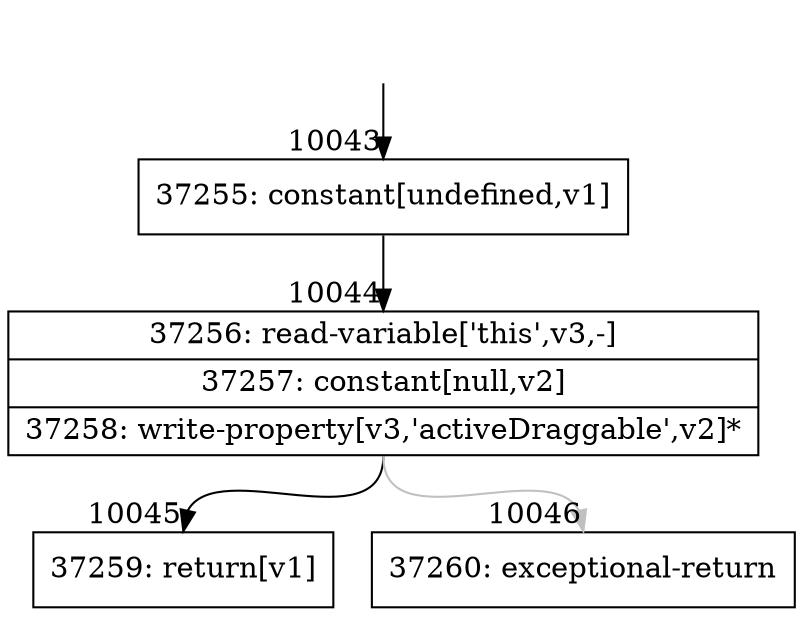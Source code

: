 digraph {
rankdir="TD"
BB_entry716[shape=none,label=""];
BB_entry716 -> BB10043 [tailport=s, headport=n, headlabel="    10043"]
BB10043 [shape=record label="{37255: constant[undefined,v1]}" ] 
BB10043 -> BB10044 [tailport=s, headport=n, headlabel="      10044"]
BB10044 [shape=record label="{37256: read-variable['this',v3,-]|37257: constant[null,v2]|37258: write-property[v3,'activeDraggable',v2]*}" ] 
BB10044 -> BB10045 [tailport=s, headport=n, headlabel="      10045"]
BB10044 -> BB10046 [tailport=s, headport=n, color=gray, headlabel="      10046"]
BB10045 [shape=record label="{37259: return[v1]}" ] 
BB10046 [shape=record label="{37260: exceptional-return}" ] 
//#$~ 7059
}
